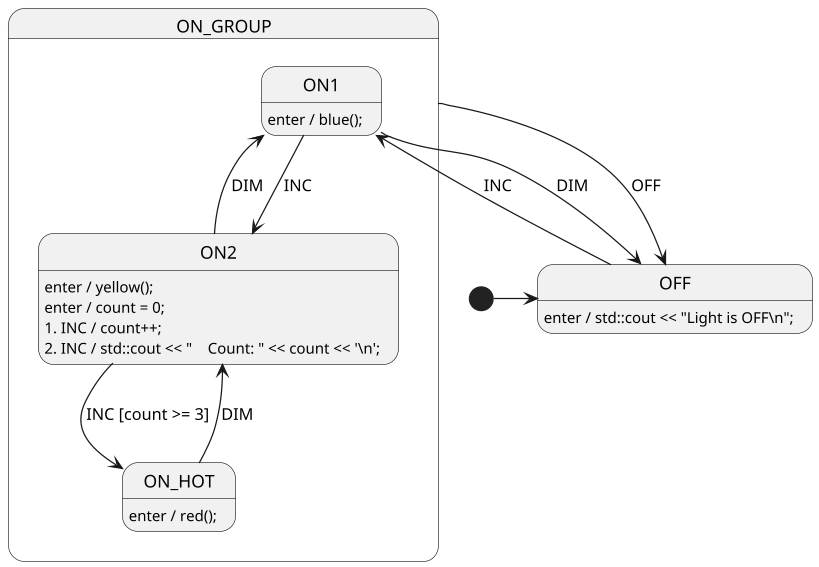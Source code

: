 @startuml LightSm
scale 1.25

' //////////////////////// STATE ORGANIZATION ///////////////////////
' Note: StateSmith treats state names and events as case insensitive.
' More info: https://github.com/StateSmith/StateSmith/wiki/PlantUML

state OFF
state ON_GROUP {
    state ON1
    state ON2
    state ON_HOT
}

[*] -> OFF

' ///////////////////////// STATE HANDLERS /////////////////////////
' Syntax: https://github.com/StateSmith/StateSmith/wiki/Behaviors

OFF: enter / std::cout << "Light is OFF\\n";
' >>> NOTE the extra escape in `\\n` above. This is required for PlantUML.
OFF --> ON1: INC

ON_GROUP --> OFF : OFF

ON1: enter / blue();
ON1 --> ON2: INC
ON1 --> OFF: DIM

ON2: enter / yellow();
ON2: enter / count = 0;
ON2: 1. INC / count++;
ON2: 2. INC / std::cout << "    Count: " << count << '\\n';
' note the extra escape in `\\n` above for PlantUML
ON2 --> ON_HOT: INC [count >= 3]
ON2 --> ON1: DIM

ON_HOT: enter / red();
ON_HOT --> ON2: DIM


' //////////////////////// StateSmith config ////////////////////////
' The below special comment block sets the StateSmith configuration.
' More info: https://github.com/StateSmith/StateSmith/issues/335

/'! $CONFIG : toml

[RenderConfig]
FileTop = """
    // Whatever you put in this `FileTop` section will end up 
    // being printed at the top of every generated code file.
    """
AutoExpandedVars = """
    uint16_t count; // this var can be referenced in diagram
    """

[RenderConfig.Cpp]
HFileExtension = ".h"
# IncludeGuardLabel = "{FILENAME}_H"
# NameSpace = "MyNamespace"
BaseClassCode = "public LightSmBase"
HFileIncludes = """
    #include "LightSmBase.h" // user include. required for Light functions.
    #include <stdint.h> // for count var
    """
CFileIncludes = """
    #include <iostream> // user include. required for printf.
    """

# More Cpp settings are available. See docs.

[SmRunnerSettings]
transpilerId = "Cpp"
'/
@enduml